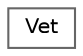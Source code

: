 digraph "Graphical Class Hierarchy"
{
 // LATEX_PDF_SIZE
  bgcolor="transparent";
  edge [fontname=Helvetica,fontsize=10,labelfontname=Helvetica,labelfontsize=10];
  node [fontname=Helvetica,fontsize=10,shape=box,height=0.2,width=0.4];
  rankdir="LR";
  Node0 [id="Node000000",label="Vet",height=0.2,width=0.4,color="grey40", fillcolor="white", style="filled",URL="$classVet.html",tooltip="Singleton class representing a veterinary service that manages animals."];
}
